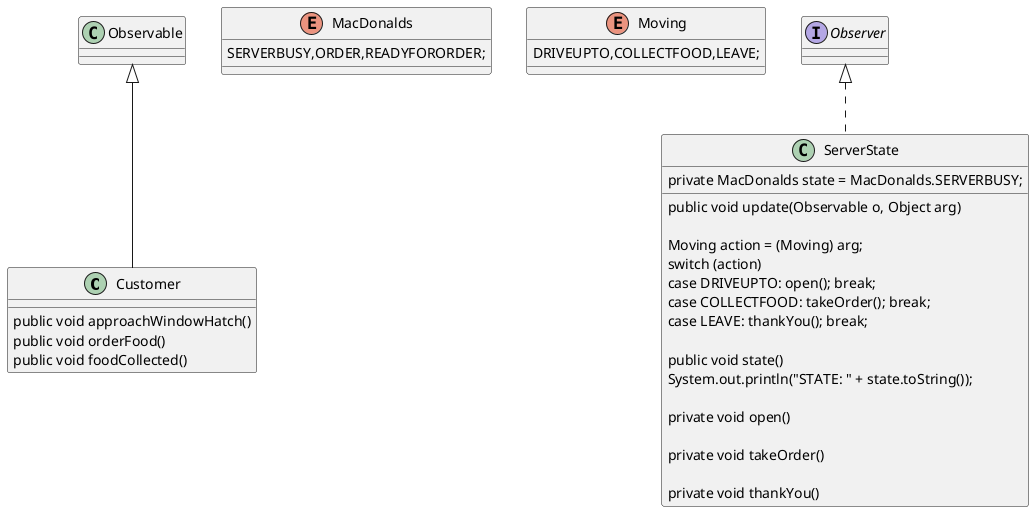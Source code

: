 @startuml

class Customer extends Observable {

        public void approachWindowHatch()


        public void orderFood()


        public void foodCollected()

    }
    enum MacDonalds {
        SERVERBUSY,ORDER,READYFORORDER;

    }
     enum Moving {
        DRIVEUPTO,COLLECTFOOD,LEAVE;
    }
class ServerState implements Observer {

    private MacDonalds state = MacDonalds.SERVERBUSY;

    public void update(Observable o, Object arg)

        Moving action = (Moving) arg;
        switch (action)
            case DRIVEUPTO: open(); break;
            case COLLECTFOOD: takeOrder(); break;
            case LEAVE: thankYou(); break;

    public void state()
        System.out.println("STATE: " + state.toString());

    private void open()

    private void takeOrder()

    private void thankYou()


}
@enduml